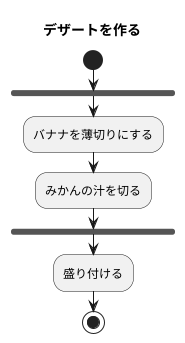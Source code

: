 @startuml デザートを作る
title デザートを作る
start 

fork
  :バナナを薄切りにする;
  :みかんの汁を切る;
endfork
  :盛り付ける;
stop
@enduml

